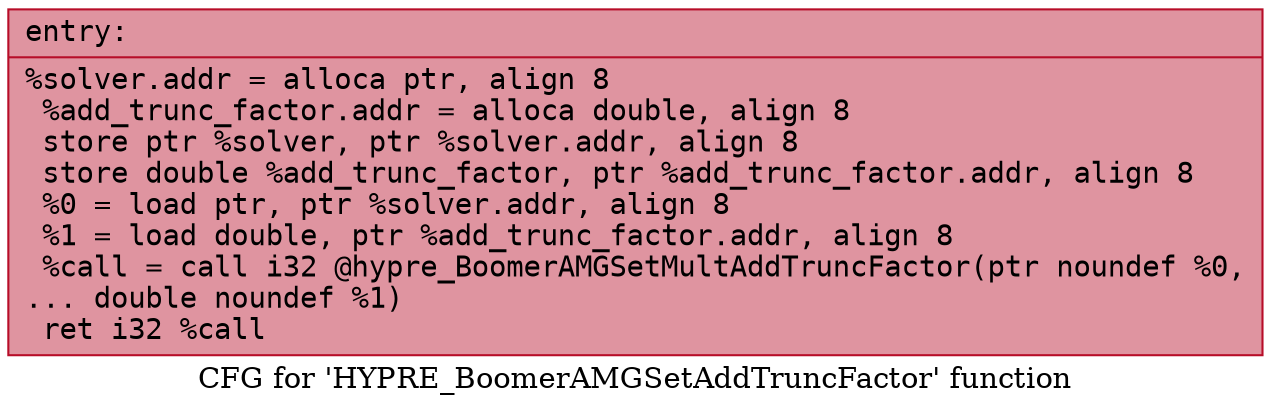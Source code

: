 digraph "CFG for 'HYPRE_BoomerAMGSetAddTruncFactor' function" {
	label="CFG for 'HYPRE_BoomerAMGSetAddTruncFactor' function";

	Node0x55f5a9a65260 [shape=record,color="#b70d28ff", style=filled, fillcolor="#b70d2870" fontname="Courier",label="{entry:\l|  %solver.addr = alloca ptr, align 8\l  %add_trunc_factor.addr = alloca double, align 8\l  store ptr %solver, ptr %solver.addr, align 8\l  store double %add_trunc_factor, ptr %add_trunc_factor.addr, align 8\l  %0 = load ptr, ptr %solver.addr, align 8\l  %1 = load double, ptr %add_trunc_factor.addr, align 8\l  %call = call i32 @hypre_BoomerAMGSetMultAddTruncFactor(ptr noundef %0,\l... double noundef %1)\l  ret i32 %call\l}"];
}
